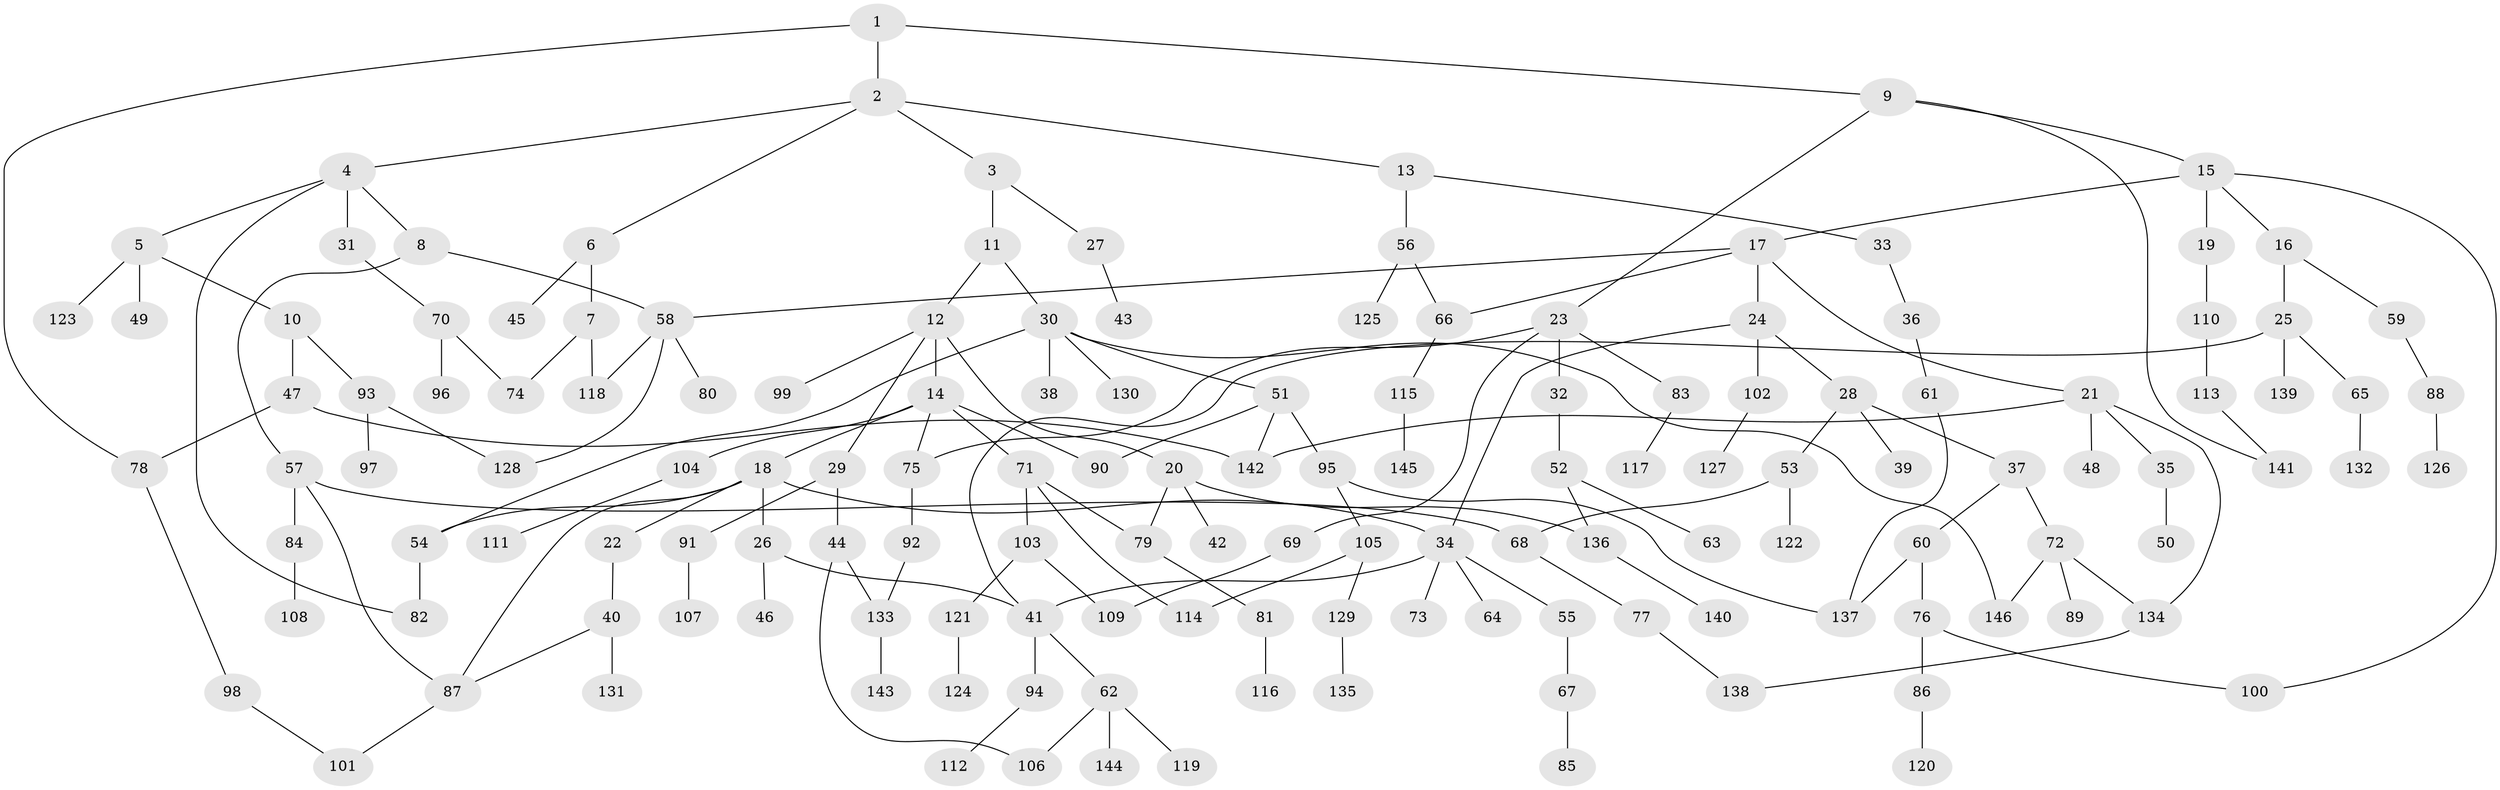 // Generated by graph-tools (version 1.1) at 2025/49/03/09/25 03:49:15]
// undirected, 146 vertices, 177 edges
graph export_dot {
graph [start="1"]
  node [color=gray90,style=filled];
  1;
  2;
  3;
  4;
  5;
  6;
  7;
  8;
  9;
  10;
  11;
  12;
  13;
  14;
  15;
  16;
  17;
  18;
  19;
  20;
  21;
  22;
  23;
  24;
  25;
  26;
  27;
  28;
  29;
  30;
  31;
  32;
  33;
  34;
  35;
  36;
  37;
  38;
  39;
  40;
  41;
  42;
  43;
  44;
  45;
  46;
  47;
  48;
  49;
  50;
  51;
  52;
  53;
  54;
  55;
  56;
  57;
  58;
  59;
  60;
  61;
  62;
  63;
  64;
  65;
  66;
  67;
  68;
  69;
  70;
  71;
  72;
  73;
  74;
  75;
  76;
  77;
  78;
  79;
  80;
  81;
  82;
  83;
  84;
  85;
  86;
  87;
  88;
  89;
  90;
  91;
  92;
  93;
  94;
  95;
  96;
  97;
  98;
  99;
  100;
  101;
  102;
  103;
  104;
  105;
  106;
  107;
  108;
  109;
  110;
  111;
  112;
  113;
  114;
  115;
  116;
  117;
  118;
  119;
  120;
  121;
  122;
  123;
  124;
  125;
  126;
  127;
  128;
  129;
  130;
  131;
  132;
  133;
  134;
  135;
  136;
  137;
  138;
  139;
  140;
  141;
  142;
  143;
  144;
  145;
  146;
  1 -- 2;
  1 -- 9;
  1 -- 78;
  2 -- 3;
  2 -- 4;
  2 -- 6;
  2 -- 13;
  3 -- 11;
  3 -- 27;
  4 -- 5;
  4 -- 8;
  4 -- 31;
  4 -- 82;
  5 -- 10;
  5 -- 49;
  5 -- 123;
  6 -- 7;
  6 -- 45;
  7 -- 74;
  7 -- 118;
  8 -- 57;
  8 -- 58;
  9 -- 15;
  9 -- 23;
  9 -- 141;
  10 -- 47;
  10 -- 93;
  11 -- 12;
  11 -- 30;
  12 -- 14;
  12 -- 20;
  12 -- 29;
  12 -- 99;
  13 -- 33;
  13 -- 56;
  14 -- 18;
  14 -- 71;
  14 -- 90;
  14 -- 104;
  14 -- 75;
  15 -- 16;
  15 -- 17;
  15 -- 19;
  15 -- 100;
  16 -- 25;
  16 -- 59;
  17 -- 21;
  17 -- 24;
  17 -- 58;
  17 -- 66;
  18 -- 22;
  18 -- 26;
  18 -- 54;
  18 -- 87;
  18 -- 34;
  19 -- 110;
  20 -- 42;
  20 -- 79;
  20 -- 136;
  21 -- 35;
  21 -- 48;
  21 -- 134;
  21 -- 142;
  22 -- 40;
  23 -- 32;
  23 -- 69;
  23 -- 75;
  23 -- 83;
  24 -- 28;
  24 -- 34;
  24 -- 102;
  25 -- 41;
  25 -- 65;
  25 -- 139;
  26 -- 46;
  26 -- 41;
  27 -- 43;
  28 -- 37;
  28 -- 39;
  28 -- 53;
  29 -- 44;
  29 -- 91;
  30 -- 38;
  30 -- 51;
  30 -- 130;
  30 -- 146;
  30 -- 54;
  31 -- 70;
  32 -- 52;
  33 -- 36;
  34 -- 55;
  34 -- 64;
  34 -- 73;
  34 -- 41;
  35 -- 50;
  36 -- 61;
  37 -- 60;
  37 -- 72;
  40 -- 87;
  40 -- 131;
  41 -- 62;
  41 -- 94;
  44 -- 133;
  44 -- 106;
  47 -- 142;
  47 -- 78;
  51 -- 95;
  51 -- 142;
  51 -- 90;
  52 -- 63;
  52 -- 136;
  53 -- 68;
  53 -- 122;
  54 -- 82;
  55 -- 67;
  56 -- 125;
  56 -- 66;
  57 -- 84;
  57 -- 68;
  57 -- 87;
  58 -- 80;
  58 -- 118;
  58 -- 128;
  59 -- 88;
  60 -- 76;
  60 -- 137;
  61 -- 137;
  62 -- 106;
  62 -- 119;
  62 -- 144;
  65 -- 132;
  66 -- 115;
  67 -- 85;
  68 -- 77;
  69 -- 109;
  70 -- 74;
  70 -- 96;
  71 -- 103;
  71 -- 114;
  71 -- 79;
  72 -- 89;
  72 -- 146;
  72 -- 134;
  75 -- 92;
  76 -- 86;
  76 -- 100;
  77 -- 138;
  78 -- 98;
  79 -- 81;
  81 -- 116;
  83 -- 117;
  84 -- 108;
  86 -- 120;
  87 -- 101;
  88 -- 126;
  91 -- 107;
  92 -- 133;
  93 -- 97;
  93 -- 128;
  94 -- 112;
  95 -- 105;
  95 -- 137;
  98 -- 101;
  102 -- 127;
  103 -- 121;
  103 -- 109;
  104 -- 111;
  105 -- 129;
  105 -- 114;
  110 -- 113;
  113 -- 141;
  115 -- 145;
  121 -- 124;
  129 -- 135;
  133 -- 143;
  134 -- 138;
  136 -- 140;
}
